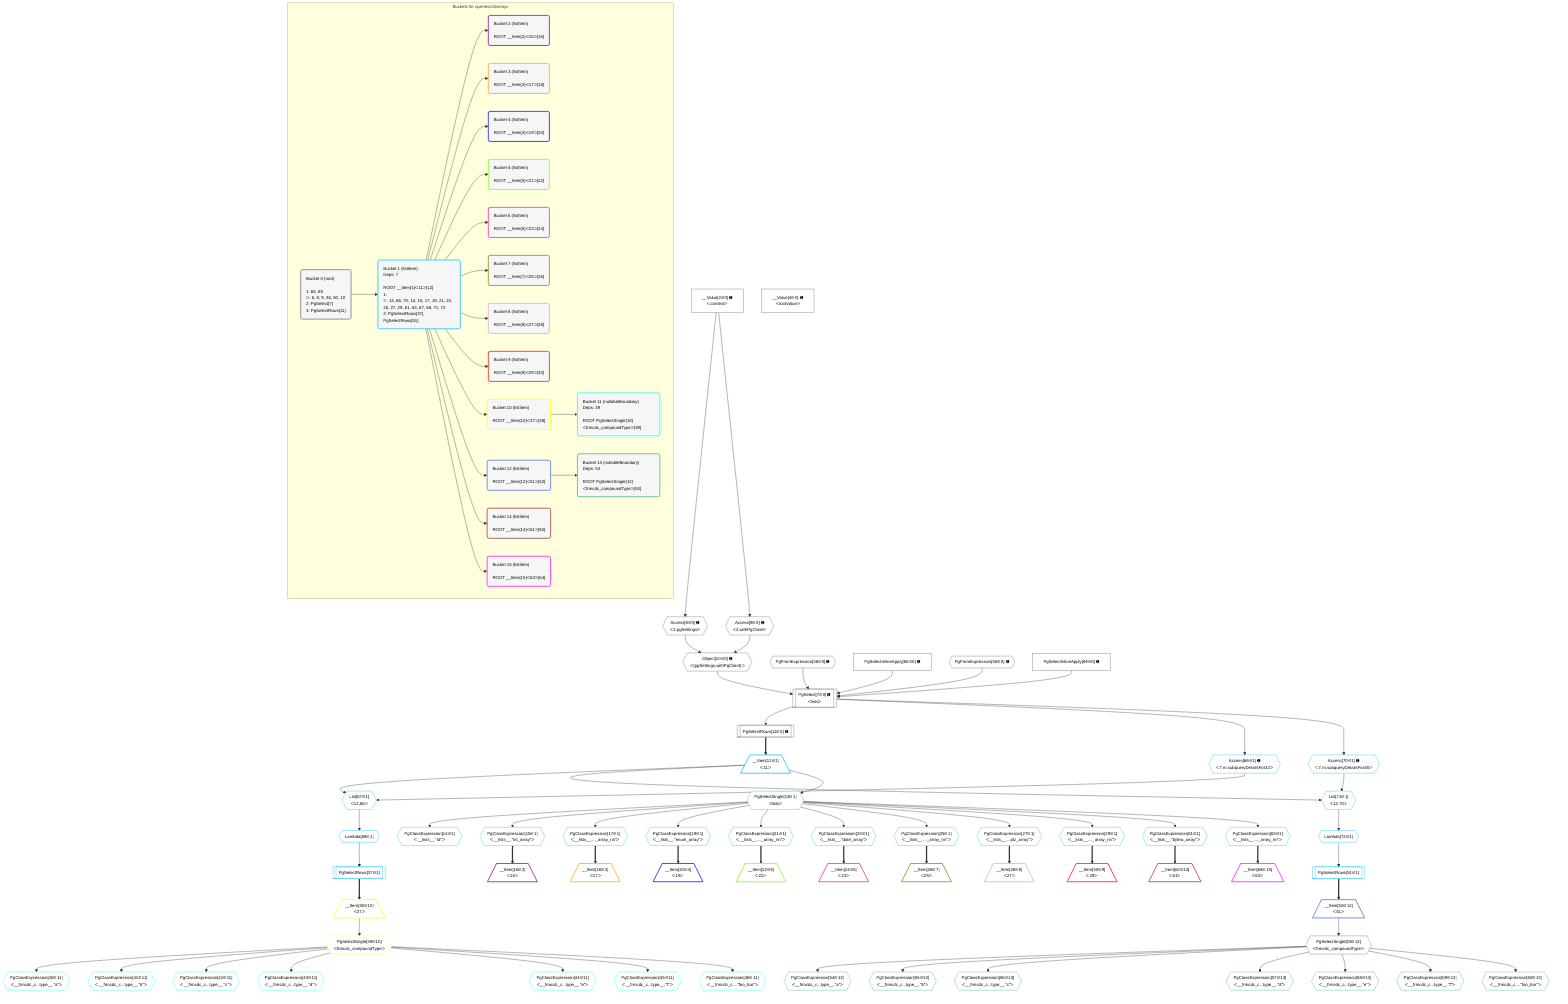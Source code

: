 %%{init: {'themeVariables': { 'fontSize': '12px'}}}%%
graph TD
    classDef path fill:#eee,stroke:#000,color:#000
    classDef plan fill:#fff,stroke-width:1px,color:#000
    classDef itemplan fill:#fff,stroke-width:2px,color:#000
    classDef unbatchedplan fill:#dff,stroke-width:1px,color:#000
    classDef sideeffectplan fill:#fcc,stroke-width:2px,color:#000
    classDef bucket fill:#f6f6f6,color:#000,stroke-width:2px,text-align:left


    %% plan dependencies
    PgSelect7[["PgSelect[7∈0] ➊<br />ᐸlistsᐳ"]]:::plan
    Object10{{"Object[10∈0] ➊<br />ᐸ{pgSettings,withPgClient}ᐳ"}}:::plan
    PgFromExpression36{{"PgFromExpression[36∈0] ➊"}}:::plan
    PgSelectInlineApply65["PgSelectInlineApply[65∈0] ➊"]:::plan
    PgFromExpression50{{"PgFromExpression[50∈0] ➊"}}:::plan
    PgSelectInlineApply69["PgSelectInlineApply[69∈0] ➊"]:::plan
    Object10 & PgFromExpression36 & PgSelectInlineApply65 & PgFromExpression50 & PgSelectInlineApply69 --> PgSelect7
    Access8{{"Access[8∈0] ➊<br />ᐸ2.pgSettingsᐳ"}}:::plan
    Access9{{"Access[9∈0] ➊<br />ᐸ2.withPgClientᐳ"}}:::plan
    Access8 & Access9 --> Object10
    __Value2["__Value[2∈0] ➊<br />ᐸcontextᐳ"]:::plan
    __Value2 --> Access8
    __Value2 --> Access9
    PgSelectRows11[["PgSelectRows[11∈0] ➊"]]:::plan
    PgSelect7 --> PgSelectRows11
    __Value4["__Value[4∈0] ➊<br />ᐸrootValueᐳ"]:::plan
    List67{{"List[67∈1]<br />ᐸ12,66ᐳ"}}:::plan
    __Item12[/"__Item[12∈1]<br />ᐸ11ᐳ"\]:::itemplan
    Access66{{"Access[66∈1] ➊<br />ᐸ7.m.subqueryDetailsFor32ᐳ"}}:::plan
    __Item12 & Access66 --> List67
    List71{{"List[71∈1]<br />ᐸ12,70ᐳ"}}:::plan
    Access70{{"Access[70∈1] ➊<br />ᐸ7.m.subqueryDetailsFor48ᐳ"}}:::plan
    __Item12 & Access70 --> List71
    PgSelectRows11 ==> __Item12
    PgSelectSingle13{{"PgSelectSingle[13∈1]<br />ᐸlistsᐳ"}}:::plan
    __Item12 --> PgSelectSingle13
    PgClassExpression14{{"PgClassExpression[14∈1]<br />ᐸ__lists__.”id”ᐳ"}}:::plan
    PgSelectSingle13 --> PgClassExpression14
    PgClassExpression15{{"PgClassExpression[15∈1]<br />ᐸ__lists__.”int_array”ᐳ"}}:::plan
    PgSelectSingle13 --> PgClassExpression15
    PgClassExpression17{{"PgClassExpression[17∈1]<br />ᐸ__lists__...._array_nn”ᐳ"}}:::plan
    PgSelectSingle13 --> PgClassExpression17
    PgClassExpression19{{"PgClassExpression[19∈1]<br />ᐸ__lists__.”enum_array”ᐳ"}}:::plan
    PgSelectSingle13 --> PgClassExpression19
    PgClassExpression21{{"PgClassExpression[21∈1]<br />ᐸ__lists__...._array_nn”ᐳ"}}:::plan
    PgSelectSingle13 --> PgClassExpression21
    PgClassExpression23{{"PgClassExpression[23∈1]<br />ᐸ__lists__.”date_array”ᐳ"}}:::plan
    PgSelectSingle13 --> PgClassExpression23
    PgClassExpression25{{"PgClassExpression[25∈1]<br />ᐸ__lists__...._array_nn”ᐳ"}}:::plan
    PgSelectSingle13 --> PgClassExpression25
    PgClassExpression27{{"PgClassExpression[27∈1]<br />ᐸ__lists__....ptz_array”ᐳ"}}:::plan
    PgSelectSingle13 --> PgClassExpression27
    PgClassExpression29{{"PgClassExpression[29∈1]<br />ᐸ__lists__...._array_nn”ᐳ"}}:::plan
    PgSelectSingle13 --> PgClassExpression29
    PgSelectRows37[["PgSelectRows[37∈1]"]]:::plan
    Lambda68{{"Lambda[68∈1]"}}:::plan
    Lambda68 --> PgSelectRows37
    PgSelectRows51[["PgSelectRows[51∈1]"]]:::plan
    Lambda72{{"Lambda[72∈1]"}}:::plan
    Lambda72 --> PgSelectRows51
    PgClassExpression61{{"PgClassExpression[61∈1]<br />ᐸ__lists__.”bytea_array”ᐳ"}}:::plan
    PgSelectSingle13 --> PgClassExpression61
    PgClassExpression63{{"PgClassExpression[63∈1]<br />ᐸ__lists__...._array_nn”ᐳ"}}:::plan
    PgSelectSingle13 --> PgClassExpression63
    PgSelect7 --> Access66
    List67 --> Lambda68
    PgSelect7 --> Access70
    List71 --> Lambda72
    __Item16[/"__Item[16∈2]<br />ᐸ15ᐳ"\]:::itemplan
    PgClassExpression15 ==> __Item16
    __Item18[/"__Item[18∈3]<br />ᐸ17ᐳ"\]:::itemplan
    PgClassExpression17 ==> __Item18
    __Item20[/"__Item[20∈4]<br />ᐸ19ᐳ"\]:::itemplan
    PgClassExpression19 ==> __Item20
    __Item22[/"__Item[22∈5]<br />ᐸ21ᐳ"\]:::itemplan
    PgClassExpression21 ==> __Item22
    __Item24[/"__Item[24∈6]<br />ᐸ23ᐳ"\]:::itemplan
    PgClassExpression23 ==> __Item24
    __Item26[/"__Item[26∈7]<br />ᐸ25ᐳ"\]:::itemplan
    PgClassExpression25 ==> __Item26
    __Item28[/"__Item[28∈8]<br />ᐸ27ᐳ"\]:::itemplan
    PgClassExpression27 ==> __Item28
    __Item30[/"__Item[30∈9]<br />ᐸ29ᐳ"\]:::itemplan
    PgClassExpression29 ==> __Item30
    __Item38[/"__Item[38∈10]<br />ᐸ37ᐳ"\]:::itemplan
    PgSelectRows37 ==> __Item38
    PgSelectSingle39{{"PgSelectSingle[39∈10]<br />ᐸfrmcdc_compoundTypeᐳ"}}:::plan
    __Item38 --> PgSelectSingle39
    PgClassExpression40{{"PgClassExpression[40∈11]<br />ᐸ__frmcdc_c...type__.”a”ᐳ"}}:::plan
    PgSelectSingle39 --> PgClassExpression40
    PgClassExpression41{{"PgClassExpression[41∈11]<br />ᐸ__frmcdc_c...type__.”b”ᐳ"}}:::plan
    PgSelectSingle39 --> PgClassExpression41
    PgClassExpression42{{"PgClassExpression[42∈11]<br />ᐸ__frmcdc_c...type__.”c”ᐳ"}}:::plan
    PgSelectSingle39 --> PgClassExpression42
    PgClassExpression43{{"PgClassExpression[43∈11]<br />ᐸ__frmcdc_c...type__.”d”ᐳ"}}:::plan
    PgSelectSingle39 --> PgClassExpression43
    PgClassExpression44{{"PgClassExpression[44∈11]<br />ᐸ__frmcdc_c...type__.”e”ᐳ"}}:::plan
    PgSelectSingle39 --> PgClassExpression44
    PgClassExpression45{{"PgClassExpression[45∈11]<br />ᐸ__frmcdc_c...type__.”f”ᐳ"}}:::plan
    PgSelectSingle39 --> PgClassExpression45
    PgClassExpression46{{"PgClassExpression[46∈11]<br />ᐸ__frmcdc_c....”foo_bar”ᐳ"}}:::plan
    PgSelectSingle39 --> PgClassExpression46
    __Item52[/"__Item[52∈12]<br />ᐸ51ᐳ"\]:::itemplan
    PgSelectRows51 ==> __Item52
    PgSelectSingle53{{"PgSelectSingle[53∈12]<br />ᐸfrmcdc_compoundTypeᐳ"}}:::plan
    __Item52 --> PgSelectSingle53
    PgClassExpression54{{"PgClassExpression[54∈13]<br />ᐸ__frmcdc_c...type__.”a”ᐳ"}}:::plan
    PgSelectSingle53 --> PgClassExpression54
    PgClassExpression55{{"PgClassExpression[55∈13]<br />ᐸ__frmcdc_c...type__.”b”ᐳ"}}:::plan
    PgSelectSingle53 --> PgClassExpression55
    PgClassExpression56{{"PgClassExpression[56∈13]<br />ᐸ__frmcdc_c...type__.”c”ᐳ"}}:::plan
    PgSelectSingle53 --> PgClassExpression56
    PgClassExpression57{{"PgClassExpression[57∈13]<br />ᐸ__frmcdc_c...type__.”d”ᐳ"}}:::plan
    PgSelectSingle53 --> PgClassExpression57
    PgClassExpression58{{"PgClassExpression[58∈13]<br />ᐸ__frmcdc_c...type__.”e”ᐳ"}}:::plan
    PgSelectSingle53 --> PgClassExpression58
    PgClassExpression59{{"PgClassExpression[59∈13]<br />ᐸ__frmcdc_c...type__.”f”ᐳ"}}:::plan
    PgSelectSingle53 --> PgClassExpression59
    PgClassExpression60{{"PgClassExpression[60∈13]<br />ᐸ__frmcdc_c....”foo_bar”ᐳ"}}:::plan
    PgSelectSingle53 --> PgClassExpression60
    __Item62[/"__Item[62∈14]<br />ᐸ61ᐳ"\]:::itemplan
    PgClassExpression61 ==> __Item62
    __Item64[/"__Item[64∈15]<br />ᐸ63ᐳ"\]:::itemplan
    PgClassExpression63 ==> __Item64

    %% define steps

    subgraph "Buckets for queries/v4/arrays"
    Bucket0("Bucket 0 (root)<br /><br />1: 65, 69<br />ᐳ: 6, 8, 9, 36, 50, 10<br />2: PgSelect[7]<br />3: PgSelectRows[11]"):::bucket
    classDef bucket0 stroke:#696969
    class Bucket0,__Value2,__Value4,PgSelect7,Access8,Access9,Object10,PgSelectRows11,PgFromExpression36,PgFromExpression50,PgSelectInlineApply65,PgSelectInlineApply69 bucket0
    Bucket1("Bucket 1 (listItem)<br />Deps: 7<br /><br />ROOT __Item{1}ᐸ11ᐳ[12]<br />1: <br />ᐳ: 13, 66, 70, 14, 15, 17, 19, 21, 23, 25, 27, 29, 61, 63, 67, 68, 71, 72<br />2: PgSelectRows[37], PgSelectRows[51]"):::bucket
    classDef bucket1 stroke:#00bfff
    class Bucket1,__Item12,PgSelectSingle13,PgClassExpression14,PgClassExpression15,PgClassExpression17,PgClassExpression19,PgClassExpression21,PgClassExpression23,PgClassExpression25,PgClassExpression27,PgClassExpression29,PgSelectRows37,PgSelectRows51,PgClassExpression61,PgClassExpression63,Access66,List67,Lambda68,Access70,List71,Lambda72 bucket1
    Bucket2("Bucket 2 (listItem)<br /><br />ROOT __Item{2}ᐸ15ᐳ[16]"):::bucket
    classDef bucket2 stroke:#7f007f
    class Bucket2,__Item16 bucket2
    Bucket3("Bucket 3 (listItem)<br /><br />ROOT __Item{3}ᐸ17ᐳ[18]"):::bucket
    classDef bucket3 stroke:#ffa500
    class Bucket3,__Item18 bucket3
    Bucket4("Bucket 4 (listItem)<br /><br />ROOT __Item{4}ᐸ19ᐳ[20]"):::bucket
    classDef bucket4 stroke:#0000ff
    class Bucket4,__Item20 bucket4
    Bucket5("Bucket 5 (listItem)<br /><br />ROOT __Item{5}ᐸ21ᐳ[22]"):::bucket
    classDef bucket5 stroke:#7fff00
    class Bucket5,__Item22 bucket5
    Bucket6("Bucket 6 (listItem)<br /><br />ROOT __Item{6}ᐸ23ᐳ[24]"):::bucket
    classDef bucket6 stroke:#ff1493
    class Bucket6,__Item24 bucket6
    Bucket7("Bucket 7 (listItem)<br /><br />ROOT __Item{7}ᐸ25ᐳ[26]"):::bucket
    classDef bucket7 stroke:#808000
    class Bucket7,__Item26 bucket7
    Bucket8("Bucket 8 (listItem)<br /><br />ROOT __Item{8}ᐸ27ᐳ[28]"):::bucket
    classDef bucket8 stroke:#dda0dd
    class Bucket8,__Item28 bucket8
    Bucket9("Bucket 9 (listItem)<br /><br />ROOT __Item{9}ᐸ29ᐳ[30]"):::bucket
    classDef bucket9 stroke:#ff0000
    class Bucket9,__Item30 bucket9
    Bucket10("Bucket 10 (listItem)<br /><br />ROOT __Item{10}ᐸ37ᐳ[38]"):::bucket
    classDef bucket10 stroke:#ffff00
    class Bucket10,__Item38,PgSelectSingle39 bucket10
    Bucket11("Bucket 11 (nullableBoundary)<br />Deps: 39<br /><br />ROOT PgSelectSingle{10}ᐸfrmcdc_compoundTypeᐳ[39]"):::bucket
    classDef bucket11 stroke:#00ffff
    class Bucket11,PgClassExpression40,PgClassExpression41,PgClassExpression42,PgClassExpression43,PgClassExpression44,PgClassExpression45,PgClassExpression46 bucket11
    Bucket12("Bucket 12 (listItem)<br /><br />ROOT __Item{12}ᐸ51ᐳ[52]"):::bucket
    classDef bucket12 stroke:#4169e1
    class Bucket12,__Item52,PgSelectSingle53 bucket12
    Bucket13("Bucket 13 (nullableBoundary)<br />Deps: 53<br /><br />ROOT PgSelectSingle{12}ᐸfrmcdc_compoundTypeᐳ[53]"):::bucket
    classDef bucket13 stroke:#3cb371
    class Bucket13,PgClassExpression54,PgClassExpression55,PgClassExpression56,PgClassExpression57,PgClassExpression58,PgClassExpression59,PgClassExpression60 bucket13
    Bucket14("Bucket 14 (listItem)<br /><br />ROOT __Item{14}ᐸ61ᐳ[62]"):::bucket
    classDef bucket14 stroke:#a52a2a
    class Bucket14,__Item62 bucket14
    Bucket15("Bucket 15 (listItem)<br /><br />ROOT __Item{15}ᐸ63ᐳ[64]"):::bucket
    classDef bucket15 stroke:#ff00ff
    class Bucket15,__Item64 bucket15
    Bucket0 --> Bucket1
    Bucket1 --> Bucket2 & Bucket3 & Bucket4 & Bucket5 & Bucket6 & Bucket7 & Bucket8 & Bucket9 & Bucket10 & Bucket12 & Bucket14 & Bucket15
    Bucket10 --> Bucket11
    Bucket12 --> Bucket13
    end